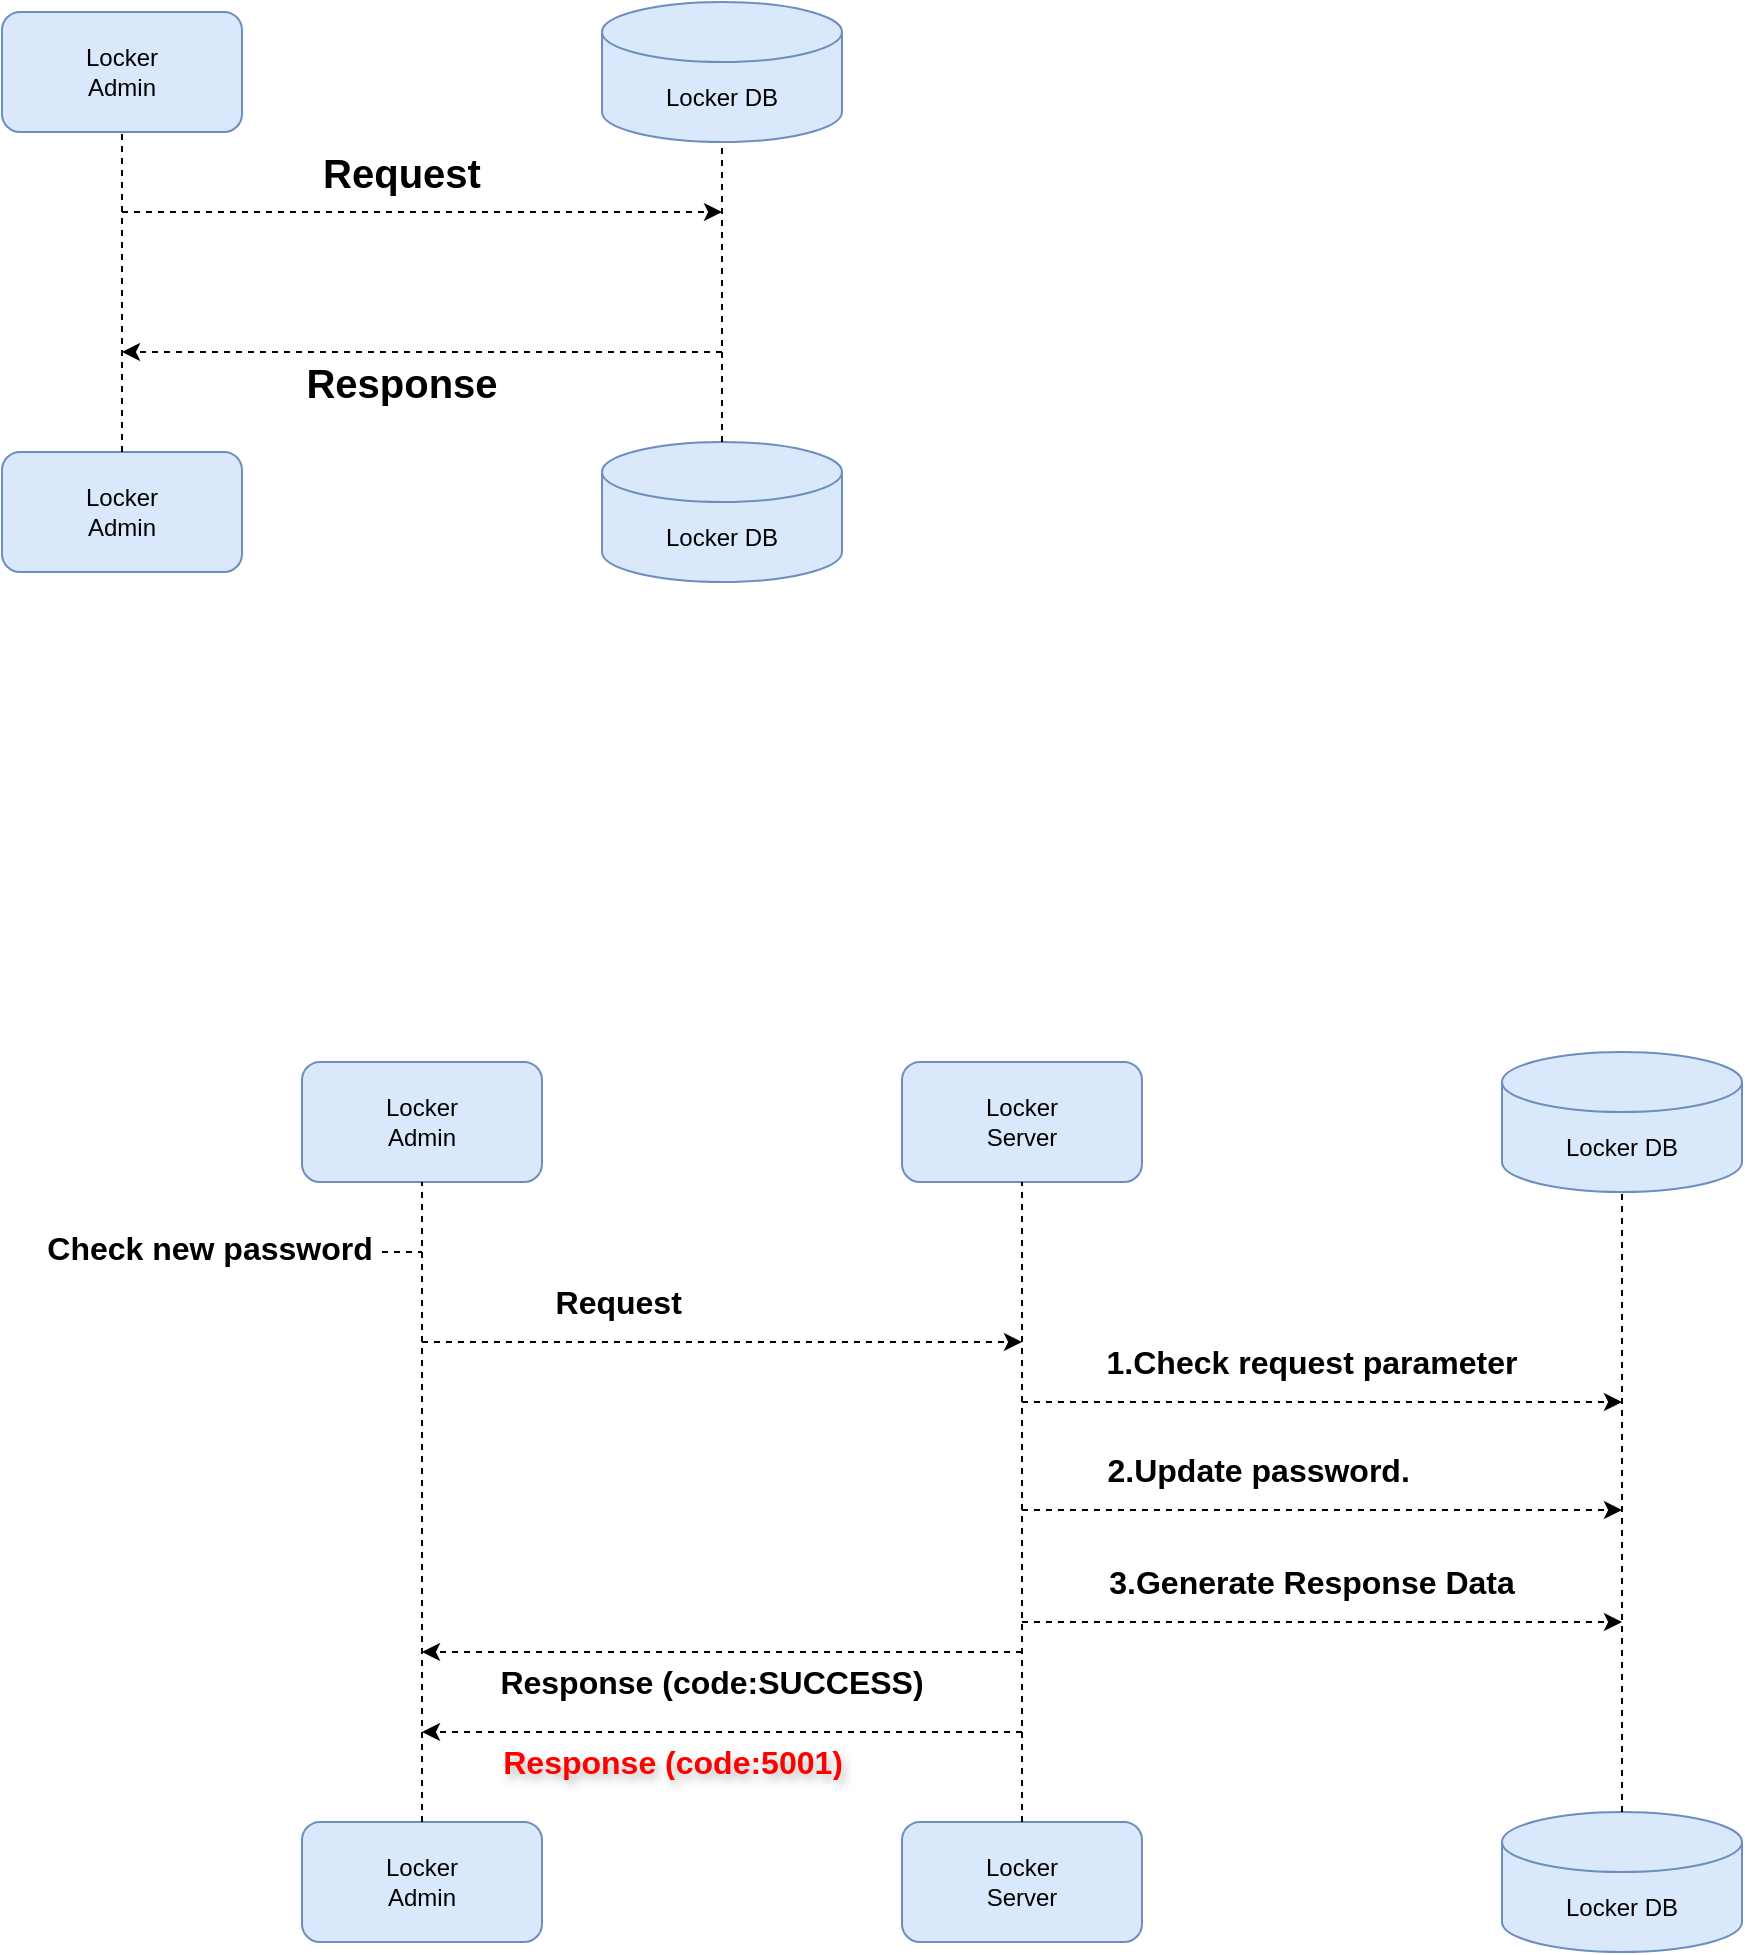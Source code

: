 <mxfile version="24.7.7">
  <diagram name="第 1 页" id="EqUvG4wm5ESe9p9HlTRZ">
    <mxGraphModel dx="1434" dy="665" grid="1" gridSize="10" guides="1" tooltips="1" connect="1" arrows="1" fold="1" page="1" pageScale="1" pageWidth="1654" pageHeight="1169" math="0" shadow="0">
      <root>
        <mxCell id="0" />
        <mxCell id="1" parent="0" />
        <mxCell id="m1EHYBium84v0ni8damj-1" value="Locker&lt;div&gt;Admin&lt;/div&gt;" style="rounded=1;whiteSpace=wrap;html=1;fillColor=#dae8fc;strokeColor=#6c8ebf;" parent="1" vertex="1">
          <mxGeometry x="240" y="150" width="120" height="60" as="geometry" />
        </mxCell>
        <mxCell id="m1EHYBium84v0ni8damj-2" value="Locker&lt;div&gt;Admin&lt;/div&gt;" style="rounded=1;whiteSpace=wrap;html=1;fillColor=#dae8fc;strokeColor=#6c8ebf;" parent="1" vertex="1">
          <mxGeometry x="240" y="370" width="120" height="60" as="geometry" />
        </mxCell>
        <mxCell id="m1EHYBium84v0ni8damj-3" value="Locker DB" style="shape=cylinder3;whiteSpace=wrap;html=1;boundedLbl=1;backgroundOutline=1;size=15;fillColor=#dae8fc;strokeColor=#6c8ebf;" parent="1" vertex="1">
          <mxGeometry x="540" y="145" width="120" height="70" as="geometry" />
        </mxCell>
        <mxCell id="m1EHYBium84v0ni8damj-4" value="Locker DB" style="shape=cylinder3;whiteSpace=wrap;html=1;boundedLbl=1;backgroundOutline=1;size=15;fillColor=#dae8fc;strokeColor=#6c8ebf;" parent="1" vertex="1">
          <mxGeometry x="540" y="365" width="120" height="70" as="geometry" />
        </mxCell>
        <mxCell id="m1EHYBium84v0ni8damj-5" value="" style="endArrow=none;dashed=1;html=1;rounded=0;entryX=0.5;entryY=1;entryDx=0;entryDy=0;exitX=0.5;exitY=0;exitDx=0;exitDy=0;" parent="1" source="m1EHYBium84v0ni8damj-2" target="m1EHYBium84v0ni8damj-1" edge="1">
          <mxGeometry width="50" height="50" relative="1" as="geometry">
            <mxPoint x="700" y="370" as="sourcePoint" />
            <mxPoint x="750" y="320" as="targetPoint" />
          </mxGeometry>
        </mxCell>
        <mxCell id="m1EHYBium84v0ni8damj-6" value="" style="endArrow=none;dashed=1;html=1;rounded=0;entryX=0.5;entryY=1;entryDx=0;entryDy=0;entryPerimeter=0;exitX=0.5;exitY=0;exitDx=0;exitDy=0;exitPerimeter=0;" parent="1" source="m1EHYBium84v0ni8damj-4" target="m1EHYBium84v0ni8damj-3" edge="1">
          <mxGeometry width="50" height="50" relative="1" as="geometry">
            <mxPoint x="700" y="370" as="sourcePoint" />
            <mxPoint x="750" y="320" as="targetPoint" />
          </mxGeometry>
        </mxCell>
        <mxCell id="m1EHYBium84v0ni8damj-7" value="" style="endArrow=classic;html=1;rounded=0;dashed=1;" parent="1" edge="1">
          <mxGeometry width="50" height="50" relative="1" as="geometry">
            <mxPoint x="300" y="250" as="sourcePoint" />
            <mxPoint x="600" y="250" as="targetPoint" />
          </mxGeometry>
        </mxCell>
        <mxCell id="m1EHYBium84v0ni8damj-8" value="" style="endArrow=classic;html=1;rounded=0;dashed=1;" parent="1" edge="1">
          <mxGeometry width="50" height="50" relative="1" as="geometry">
            <mxPoint x="600" y="320" as="sourcePoint" />
            <mxPoint x="300" y="320" as="targetPoint" />
          </mxGeometry>
        </mxCell>
        <mxCell id="m1EHYBium84v0ni8damj-9" value="Request" style="text;html=1;align=center;verticalAlign=middle;whiteSpace=wrap;rounded=0;fontSize=20;fontStyle=1" parent="1" vertex="1">
          <mxGeometry x="410" y="215" width="60" height="30" as="geometry" />
        </mxCell>
        <mxCell id="m1EHYBium84v0ni8damj-10" value="Response" style="text;html=1;align=center;verticalAlign=middle;whiteSpace=wrap;rounded=0;fontSize=20;fontStyle=1" parent="1" vertex="1">
          <mxGeometry x="410" y="320" width="60" height="30" as="geometry" />
        </mxCell>
        <mxCell id="m1EHYBium84v0ni8damj-12" value="Locker&lt;div&gt;Server&lt;/div&gt;" style="rounded=1;whiteSpace=wrap;html=1;fillColor=#dae8fc;strokeColor=#6c8ebf;" parent="1" vertex="1">
          <mxGeometry x="690" y="675" width="120" height="60" as="geometry" />
        </mxCell>
        <mxCell id="m1EHYBium84v0ni8damj-13" value="Locker&lt;div&gt;Server&lt;/div&gt;" style="rounded=1;whiteSpace=wrap;html=1;fillColor=#dae8fc;strokeColor=#6c8ebf;" parent="1" vertex="1">
          <mxGeometry x="690" y="1055" width="120" height="60" as="geometry" />
        </mxCell>
        <mxCell id="m1EHYBium84v0ni8damj-14" value="Locker DB" style="shape=cylinder3;whiteSpace=wrap;html=1;boundedLbl=1;backgroundOutline=1;size=15;fillColor=#dae8fc;strokeColor=#6c8ebf;" parent="1" vertex="1">
          <mxGeometry x="990" y="670" width="120" height="70" as="geometry" />
        </mxCell>
        <mxCell id="m1EHYBium84v0ni8damj-15" value="Locker DB" style="shape=cylinder3;whiteSpace=wrap;html=1;boundedLbl=1;backgroundOutline=1;size=15;fillColor=#dae8fc;strokeColor=#6c8ebf;" parent="1" vertex="1">
          <mxGeometry x="990" y="1050" width="120" height="70" as="geometry" />
        </mxCell>
        <mxCell id="m1EHYBium84v0ni8damj-16" value="" style="endArrow=none;dashed=1;html=1;rounded=0;entryX=0.5;entryY=1;entryDx=0;entryDy=0;exitX=0.5;exitY=0;exitDx=0;exitDy=0;" parent="1" source="m1EHYBium84v0ni8damj-13" target="m1EHYBium84v0ni8damj-12" edge="1">
          <mxGeometry width="50" height="50" relative="1" as="geometry">
            <mxPoint x="1150" y="895" as="sourcePoint" />
            <mxPoint x="1200" y="845" as="targetPoint" />
          </mxGeometry>
        </mxCell>
        <mxCell id="m1EHYBium84v0ni8damj-17" value="" style="endArrow=none;dashed=1;html=1;rounded=0;entryX=0.5;entryY=1;entryDx=0;entryDy=0;entryPerimeter=0;exitX=0.5;exitY=0;exitDx=0;exitDy=0;exitPerimeter=0;" parent="1" source="m1EHYBium84v0ni8damj-15" target="m1EHYBium84v0ni8damj-14" edge="1">
          <mxGeometry width="50" height="50" relative="1" as="geometry">
            <mxPoint x="1150" y="895" as="sourcePoint" />
            <mxPoint x="1200" y="845" as="targetPoint" />
          </mxGeometry>
        </mxCell>
        <mxCell id="m1EHYBium84v0ni8damj-18" value="" style="endArrow=classic;html=1;rounded=0;dashed=1;" parent="1" edge="1">
          <mxGeometry width="50" height="50" relative="1" as="geometry">
            <mxPoint x="450" y="815" as="sourcePoint" />
            <mxPoint x="750" y="815" as="targetPoint" />
          </mxGeometry>
        </mxCell>
        <mxCell id="m1EHYBium84v0ni8damj-19" value="" style="endArrow=classic;html=1;rounded=0;dashed=1;" parent="1" edge="1">
          <mxGeometry width="50" height="50" relative="1" as="geometry">
            <mxPoint x="750" y="1010" as="sourcePoint" />
            <mxPoint x="450" y="1010" as="targetPoint" />
          </mxGeometry>
        </mxCell>
        <mxCell id="m1EHYBium84v0ni8damj-20" value="Request&amp;nbsp; &amp;nbsp;" style="text;html=1;align=center;verticalAlign=middle;whiteSpace=wrap;rounded=0;fontSize=16;fontStyle=1" parent="1" vertex="1">
          <mxGeometry x="490" y="780" width="130" height="30" as="geometry" />
        </mxCell>
        <mxCell id="m1EHYBium84v0ni8damj-21" value="Response (code:5001)&amp;nbsp; &amp;nbsp; &amp;nbsp; &amp;nbsp; &amp;nbsp; &amp;nbsp;" style="text;html=1;align=center;verticalAlign=middle;whiteSpace=wrap;rounded=0;fontSize=16;fontStyle=1;fontColor=#ff0000;textShadow=1;" parent="1" vertex="1">
          <mxGeometry x="470" y="1010" width="260" height="30" as="geometry" />
        </mxCell>
        <mxCell id="m1EHYBium84v0ni8damj-22" value="Locker&lt;div&gt;Admin&lt;/div&gt;" style="rounded=1;whiteSpace=wrap;html=1;fillColor=#dae8fc;strokeColor=#6c8ebf;" parent="1" vertex="1">
          <mxGeometry x="390" y="675" width="120" height="60" as="geometry" />
        </mxCell>
        <mxCell id="m1EHYBium84v0ni8damj-23" value="Locker&lt;div&gt;Admin&lt;/div&gt;" style="rounded=1;whiteSpace=wrap;html=1;fillColor=#dae8fc;strokeColor=#6c8ebf;" parent="1" vertex="1">
          <mxGeometry x="390" y="1055" width="120" height="60" as="geometry" />
        </mxCell>
        <mxCell id="m1EHYBium84v0ni8damj-24" value="" style="endArrow=none;dashed=1;html=1;rounded=0;entryX=0.5;entryY=1;entryDx=0;entryDy=0;exitX=0.5;exitY=0;exitDx=0;exitDy=0;" parent="1" source="m1EHYBium84v0ni8damj-23" target="m1EHYBium84v0ni8damj-22" edge="1">
          <mxGeometry width="50" height="50" relative="1" as="geometry">
            <mxPoint x="850" y="895" as="sourcePoint" />
            <mxPoint x="900" y="845" as="targetPoint" />
          </mxGeometry>
        </mxCell>
        <mxCell id="m1EHYBium84v0ni8damj-25" value="" style="endArrow=classic;html=1;rounded=0;dashed=1;" parent="1" edge="1">
          <mxGeometry width="50" height="50" relative="1" as="geometry">
            <mxPoint x="750" y="970" as="sourcePoint" />
            <mxPoint x="450" y="970" as="targetPoint" />
          </mxGeometry>
        </mxCell>
        <mxCell id="m1EHYBium84v0ni8damj-26" value="Response (code:SUCCESS)" style="text;html=1;align=center;verticalAlign=middle;whiteSpace=wrap;rounded=0;fontSize=16;fontStyle=1" parent="1" vertex="1">
          <mxGeometry x="470" y="970" width="250" height="30" as="geometry" />
        </mxCell>
        <mxCell id="m1EHYBium84v0ni8damj-28" value="Check new password" style="text;html=1;align=center;verticalAlign=middle;whiteSpace=wrap;rounded=0;fontSize=16;fontStyle=1" parent="1" vertex="1">
          <mxGeometry x="254" y="753" width="180" height="30" as="geometry" />
        </mxCell>
        <mxCell id="m1EHYBium84v0ni8damj-29" value="" style="endArrow=classic;html=1;rounded=0;dashed=1;" parent="1" edge="1">
          <mxGeometry width="50" height="50" relative="1" as="geometry">
            <mxPoint x="750" y="845" as="sourcePoint" />
            <mxPoint x="1050" y="845" as="targetPoint" />
          </mxGeometry>
        </mxCell>
        <mxCell id="m1EHYBium84v0ni8damj-30" value="1.Check request parameter" style="text;html=1;align=center;verticalAlign=middle;whiteSpace=wrap;rounded=0;fontSize=16;fontStyle=1" parent="1" vertex="1">
          <mxGeometry x="770" y="810" width="250" height="30" as="geometry" />
        </mxCell>
        <mxCell id="m1EHYBium84v0ni8damj-31" value="" style="endArrow=classic;html=1;rounded=0;dashed=1;" parent="1" edge="1">
          <mxGeometry width="50" height="50" relative="1" as="geometry">
            <mxPoint x="750" y="899" as="sourcePoint" />
            <mxPoint x="1050" y="899" as="targetPoint" />
          </mxGeometry>
        </mxCell>
        <mxCell id="m1EHYBium84v0ni8damj-32" value="2.Update password.&amp;nbsp; &amp;nbsp; &amp;nbsp; &amp;nbsp; &amp;nbsp; &amp;nbsp;&amp;nbsp;" style="text;html=1;align=center;verticalAlign=middle;whiteSpace=wrap;rounded=0;fontSize=16;fontStyle=1" parent="1" vertex="1">
          <mxGeometry x="770" y="864" width="250" height="30" as="geometry" />
        </mxCell>
        <mxCell id="m1EHYBium84v0ni8damj-33" value="" style="endArrow=classic;html=1;rounded=0;dashed=1;" parent="1" edge="1">
          <mxGeometry width="50" height="50" relative="1" as="geometry">
            <mxPoint x="750" y="955" as="sourcePoint" />
            <mxPoint x="1050" y="955" as="targetPoint" />
          </mxGeometry>
        </mxCell>
        <mxCell id="m1EHYBium84v0ni8damj-34" value="3.Generate Response Data" style="text;html=1;align=center;verticalAlign=middle;whiteSpace=wrap;rounded=0;fontSize=16;fontStyle=1" parent="1" vertex="1">
          <mxGeometry x="770" y="920" width="250" height="30" as="geometry" />
        </mxCell>
        <mxCell id="x-Deuu5A8XtToyBSsLH2-1" value="" style="endArrow=none;dashed=1;html=1;rounded=0;" edge="1" parent="1">
          <mxGeometry width="50" height="50" relative="1" as="geometry">
            <mxPoint x="430" y="770" as="sourcePoint" />
            <mxPoint x="450" y="770" as="targetPoint" />
          </mxGeometry>
        </mxCell>
      </root>
    </mxGraphModel>
  </diagram>
</mxfile>
